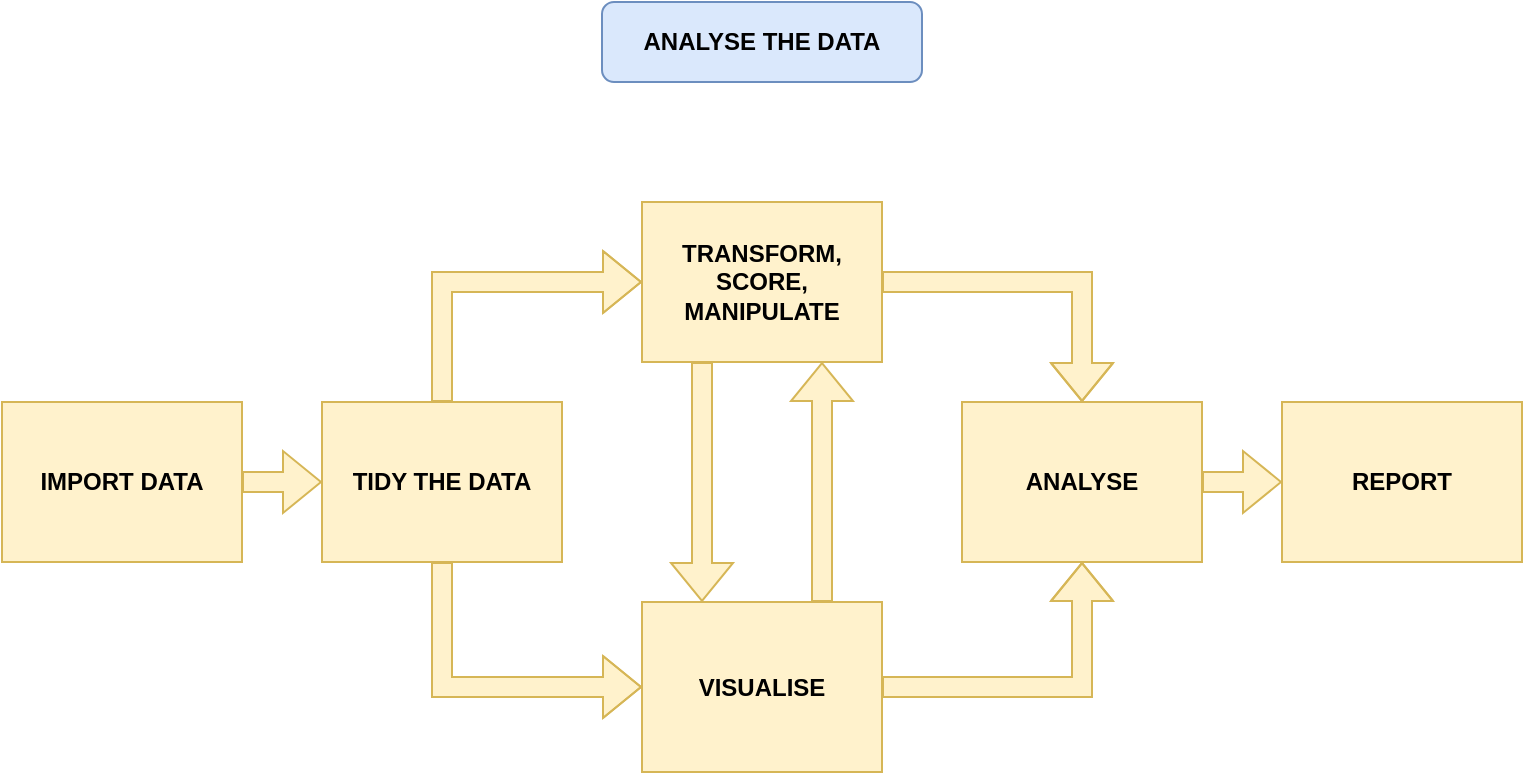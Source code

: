 <mxfile version="11.2.8" type="device" pages="1"><diagram id="hWrRQpJmQvFHyEJHsIdT" name="Page-1"><mxGraphModel dx="1038" dy="499" grid="1" gridSize="10" guides="1" tooltips="1" connect="1" arrows="1" fold="1" page="1" pageScale="1" pageWidth="827" pageHeight="1169" math="0" shadow="0"><root><mxCell id="0"/><mxCell id="1" parent="0"/><mxCell id="JTTDqiMX1LS4Cf3kn8SW-1" value="&lt;b&gt;ANALYSE THE DATA&lt;/b&gt;" style="rounded=1;whiteSpace=wrap;html=1;fillColor=#dae8fc;strokeColor=#6c8ebf;" parent="1" vertex="1"><mxGeometry x="340" y="40" width="160" height="40" as="geometry"/></mxCell><mxCell id="JTTDqiMX1LS4Cf3kn8SW-4" style="edgeStyle=orthogonalEdgeStyle;rounded=0;orthogonalLoop=1;jettySize=auto;html=1;exitX=1;exitY=0.5;exitDx=0;exitDy=0;entryX=0;entryY=0.5;entryDx=0;entryDy=0;shape=flexArrow;fillColor=#fff2cc;strokeColor=#d6b656;" parent="1" source="JTTDqiMX1LS4Cf3kn8SW-2" target="JTTDqiMX1LS4Cf3kn8SW-3" edge="1"><mxGeometry relative="1" as="geometry"/></mxCell><mxCell id="JTTDqiMX1LS4Cf3kn8SW-2" value="IMPORT DATA" style="rounded=0;whiteSpace=wrap;html=1;fontStyle=1;fillColor=#fff2cc;strokeColor=#d6b656;" parent="1" vertex="1"><mxGeometry x="40" y="240" width="120" height="80" as="geometry"/></mxCell><mxCell id="JTTDqiMX1LS4Cf3kn8SW-9" style="edgeStyle=orthogonalEdgeStyle;rounded=0;orthogonalLoop=1;jettySize=auto;html=1;exitX=0.5;exitY=0;exitDx=0;exitDy=0;entryX=0;entryY=0.5;entryDx=0;entryDy=0;shape=flexArrow;fillColor=#fff2cc;strokeColor=#d6b656;" parent="1" source="JTTDqiMX1LS4Cf3kn8SW-3" target="JTTDqiMX1LS4Cf3kn8SW-5" edge="1"><mxGeometry relative="1" as="geometry"/></mxCell><mxCell id="JTTDqiMX1LS4Cf3kn8SW-10" style="edgeStyle=orthogonalEdgeStyle;rounded=0;orthogonalLoop=1;jettySize=auto;html=1;exitX=0.5;exitY=1;exitDx=0;exitDy=0;shape=flexArrow;fillColor=#fff2cc;strokeColor=#d6b656;entryX=0;entryY=0.5;entryDx=0;entryDy=0;" parent="1" source="JTTDqiMX1LS4Cf3kn8SW-3" target="JTTDqiMX1LS4Cf3kn8SW-8" edge="1"><mxGeometry relative="1" as="geometry"/></mxCell><mxCell id="JTTDqiMX1LS4Cf3kn8SW-3" value="TIDY THE DATA" style="rounded=0;whiteSpace=wrap;html=1;fontStyle=1;fillColor=#fff2cc;strokeColor=#d6b656;" parent="1" vertex="1"><mxGeometry x="200" y="240" width="120" height="80" as="geometry"/></mxCell><mxCell id="JTTDqiMX1LS4Cf3kn8SW-11" style="edgeStyle=orthogonalEdgeStyle;rounded=0;orthogonalLoop=1;jettySize=auto;html=1;exitX=0.25;exitY=1;exitDx=0;exitDy=0;entryX=0.25;entryY=0;entryDx=0;entryDy=0;shape=flexArrow;fillColor=#fff2cc;strokeColor=#d6b656;" parent="1" source="JTTDqiMX1LS4Cf3kn8SW-5" target="JTTDqiMX1LS4Cf3kn8SW-8" edge="1"><mxGeometry relative="1" as="geometry"/></mxCell><mxCell id="JTTDqiMX1LS4Cf3kn8SW-15" style="edgeStyle=orthogonalEdgeStyle;rounded=0;orthogonalLoop=1;jettySize=auto;html=1;exitX=1;exitY=0.5;exitDx=0;exitDy=0;entryX=0.5;entryY=0;entryDx=0;entryDy=0;shape=flexArrow;fillColor=#fff2cc;strokeColor=#d6b656;" parent="1" source="JTTDqiMX1LS4Cf3kn8SW-5" target="JTTDqiMX1LS4Cf3kn8SW-13" edge="1"><mxGeometry relative="1" as="geometry"/></mxCell><mxCell id="JTTDqiMX1LS4Cf3kn8SW-5" value="TRANSFORM, SCORE, MANIPULATE" style="rounded=0;whiteSpace=wrap;html=1;fontStyle=1;fillColor=#fff2cc;strokeColor=#d6b656;" parent="1" vertex="1"><mxGeometry x="360" y="140" width="120" height="80" as="geometry"/></mxCell><mxCell id="JTTDqiMX1LS4Cf3kn8SW-12" style="edgeStyle=orthogonalEdgeStyle;rounded=0;orthogonalLoop=1;jettySize=auto;html=1;exitX=0.75;exitY=0;exitDx=0;exitDy=0;entryX=0.75;entryY=1;entryDx=0;entryDy=0;shape=flexArrow;fillColor=#fff2cc;strokeColor=#d6b656;" parent="1" source="JTTDqiMX1LS4Cf3kn8SW-8" target="JTTDqiMX1LS4Cf3kn8SW-5" edge="1"><mxGeometry relative="1" as="geometry"/></mxCell><mxCell id="JTTDqiMX1LS4Cf3kn8SW-14" style="edgeStyle=orthogonalEdgeStyle;rounded=0;orthogonalLoop=1;jettySize=auto;html=1;exitX=1;exitY=0.5;exitDx=0;exitDy=0;entryX=0.5;entryY=1;entryDx=0;entryDy=0;shape=flexArrow;fillColor=#fff2cc;strokeColor=#d6b656;" parent="1" source="JTTDqiMX1LS4Cf3kn8SW-8" target="JTTDqiMX1LS4Cf3kn8SW-13" edge="1"><mxGeometry relative="1" as="geometry"/></mxCell><mxCell id="JTTDqiMX1LS4Cf3kn8SW-8" value="VISUALISE" style="rounded=0;whiteSpace=wrap;html=1;fontStyle=1;fillColor=#fff2cc;strokeColor=#d6b656;" parent="1" vertex="1"><mxGeometry x="360" y="340" width="120" height="85" as="geometry"/></mxCell><mxCell id="JTTDqiMX1LS4Cf3kn8SW-17" style="edgeStyle=orthogonalEdgeStyle;rounded=0;orthogonalLoop=1;jettySize=auto;html=1;exitX=1;exitY=0.5;exitDx=0;exitDy=0;entryX=0;entryY=0.5;entryDx=0;entryDy=0;shape=flexArrow;fillColor=#fff2cc;strokeColor=#d6b656;" parent="1" source="JTTDqiMX1LS4Cf3kn8SW-13" target="JTTDqiMX1LS4Cf3kn8SW-16" edge="1"><mxGeometry relative="1" as="geometry"/></mxCell><mxCell id="JTTDqiMX1LS4Cf3kn8SW-13" value="ANALYSE" style="rounded=0;whiteSpace=wrap;html=1;fontStyle=1;fillColor=#fff2cc;strokeColor=#d6b656;" parent="1" vertex="1"><mxGeometry x="520" y="240" width="120" height="80" as="geometry"/></mxCell><mxCell id="JTTDqiMX1LS4Cf3kn8SW-16" value="REPORT" style="rounded=0;whiteSpace=wrap;html=1;fontStyle=1;fillColor=#fff2cc;strokeColor=#d6b656;" parent="1" vertex="1"><mxGeometry x="680" y="240" width="120" height="80" as="geometry"/></mxCell></root></mxGraphModel></diagram></mxfile>